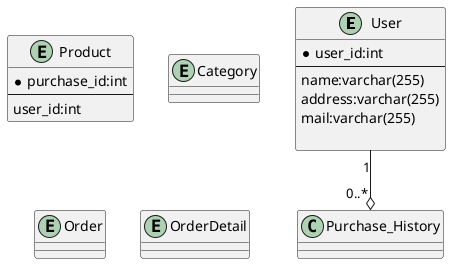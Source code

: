 ユーザー名
購入履歴
購入時間
商品名
カテゴリー
値段
購入日

@startuml ec_site

' ユーザー情報を管理するエンティティ
entity "User"{
  *user_id:int
  --
  name:varchar(255)
  address:varchar(255)
  mail:varchar(255)

}

' 商品情報を管理するエンティティ
entity "Product"{
  *purchase_id:int
  --
  user_id:int
}

' 商品カテゴリーの情報を管理するエンティティ
entity "Category"{
}

' 注文情報を管理するエンティティ
entity "Order"{
}

' 注文の詳細情報を管理するエンティティ
entity "OrderDetail"{}

User "1" --o "0..*" Purchase_History

@enduml

